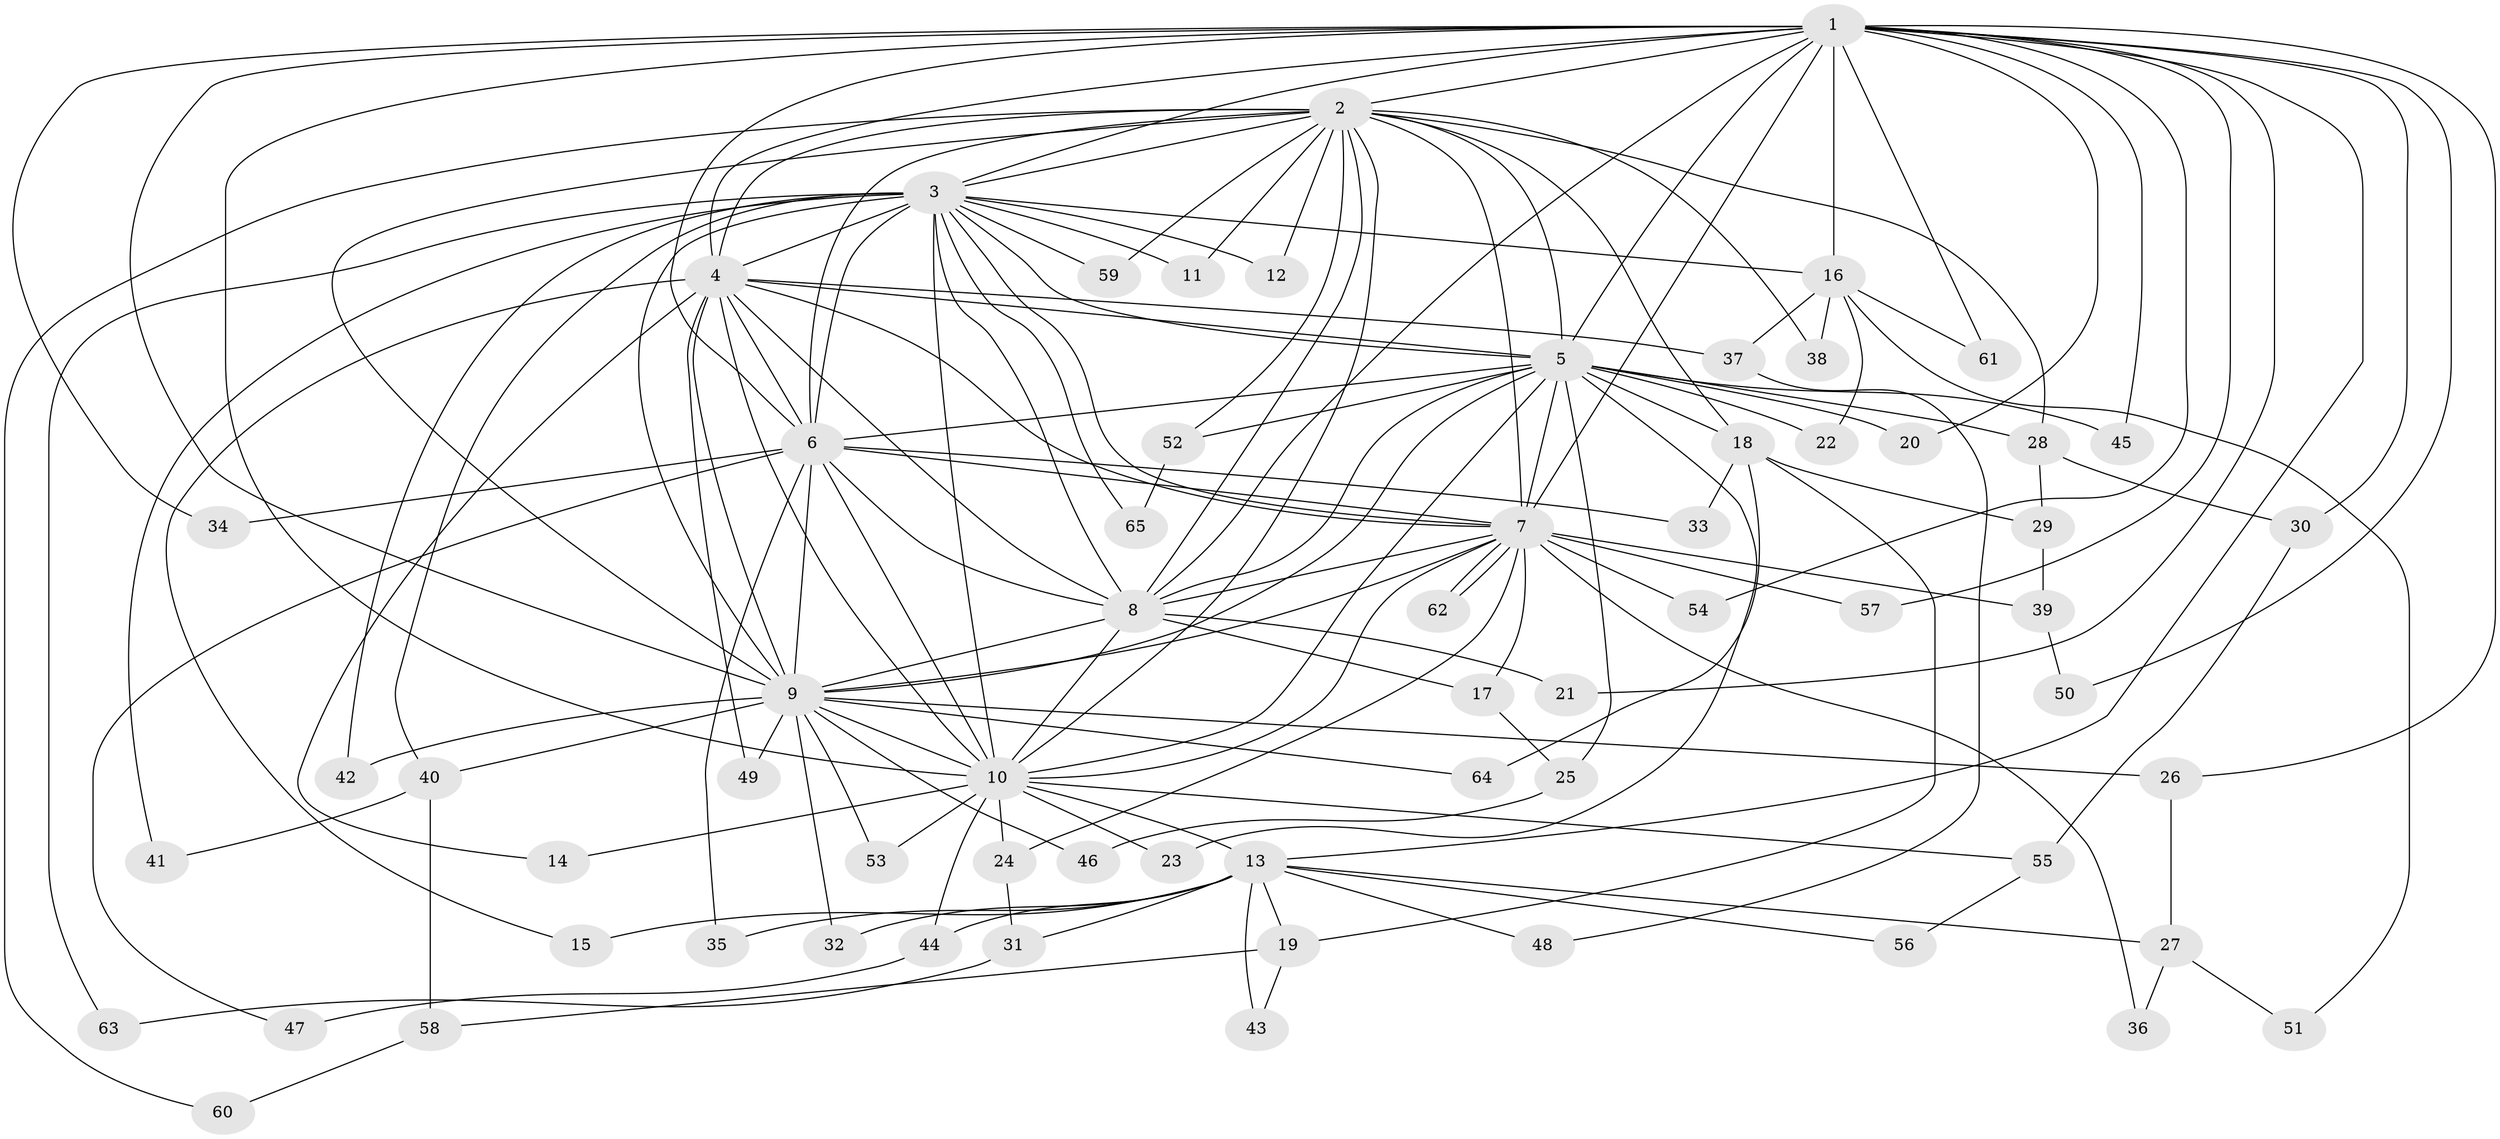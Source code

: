 // Generated by graph-tools (version 1.1) at 2025/11/02/27/25 16:11:03]
// undirected, 65 vertices, 155 edges
graph export_dot {
graph [start="1"]
  node [color=gray90,style=filled];
  1;
  2;
  3;
  4;
  5;
  6;
  7;
  8;
  9;
  10;
  11;
  12;
  13;
  14;
  15;
  16;
  17;
  18;
  19;
  20;
  21;
  22;
  23;
  24;
  25;
  26;
  27;
  28;
  29;
  30;
  31;
  32;
  33;
  34;
  35;
  36;
  37;
  38;
  39;
  40;
  41;
  42;
  43;
  44;
  45;
  46;
  47;
  48;
  49;
  50;
  51;
  52;
  53;
  54;
  55;
  56;
  57;
  58;
  59;
  60;
  61;
  62;
  63;
  64;
  65;
  1 -- 2;
  1 -- 3;
  1 -- 4;
  1 -- 5;
  1 -- 6;
  1 -- 7;
  1 -- 8;
  1 -- 9;
  1 -- 10;
  1 -- 13;
  1 -- 16;
  1 -- 20;
  1 -- 21;
  1 -- 26;
  1 -- 30;
  1 -- 34;
  1 -- 45;
  1 -- 50;
  1 -- 54;
  1 -- 57;
  1 -- 61;
  2 -- 3;
  2 -- 4;
  2 -- 5;
  2 -- 6;
  2 -- 7;
  2 -- 8;
  2 -- 9;
  2 -- 10;
  2 -- 11;
  2 -- 12;
  2 -- 18;
  2 -- 28;
  2 -- 38;
  2 -- 52;
  2 -- 59;
  2 -- 60;
  3 -- 4;
  3 -- 5;
  3 -- 6;
  3 -- 7;
  3 -- 8;
  3 -- 9;
  3 -- 10;
  3 -- 11;
  3 -- 12;
  3 -- 16;
  3 -- 40;
  3 -- 41;
  3 -- 42;
  3 -- 59;
  3 -- 63;
  3 -- 65;
  4 -- 5;
  4 -- 6;
  4 -- 7;
  4 -- 8;
  4 -- 9;
  4 -- 10;
  4 -- 14;
  4 -- 15;
  4 -- 37;
  4 -- 49;
  5 -- 6;
  5 -- 7;
  5 -- 8;
  5 -- 9;
  5 -- 10;
  5 -- 18;
  5 -- 20;
  5 -- 22;
  5 -- 23;
  5 -- 25;
  5 -- 28;
  5 -- 45;
  5 -- 52;
  6 -- 7;
  6 -- 8;
  6 -- 9;
  6 -- 10;
  6 -- 33;
  6 -- 34;
  6 -- 35;
  6 -- 47;
  7 -- 8;
  7 -- 9;
  7 -- 10;
  7 -- 17;
  7 -- 24;
  7 -- 36;
  7 -- 39;
  7 -- 54;
  7 -- 57;
  7 -- 62;
  7 -- 62;
  8 -- 9;
  8 -- 10;
  8 -- 17;
  8 -- 21;
  9 -- 10;
  9 -- 26;
  9 -- 32;
  9 -- 40;
  9 -- 42;
  9 -- 46;
  9 -- 49;
  9 -- 53;
  9 -- 64;
  10 -- 13;
  10 -- 14;
  10 -- 23;
  10 -- 24;
  10 -- 44;
  10 -- 53;
  10 -- 55;
  13 -- 15;
  13 -- 19;
  13 -- 27;
  13 -- 31;
  13 -- 32;
  13 -- 35;
  13 -- 43;
  13 -- 44;
  13 -- 48;
  13 -- 56;
  16 -- 22;
  16 -- 37;
  16 -- 38;
  16 -- 51;
  16 -- 61;
  17 -- 25;
  18 -- 19;
  18 -- 29;
  18 -- 33;
  18 -- 64;
  19 -- 43;
  19 -- 58;
  24 -- 31;
  25 -- 46;
  26 -- 27;
  27 -- 36;
  27 -- 51;
  28 -- 29;
  28 -- 30;
  29 -- 39;
  30 -- 55;
  31 -- 63;
  37 -- 48;
  39 -- 50;
  40 -- 41;
  40 -- 58;
  44 -- 47;
  52 -- 65;
  55 -- 56;
  58 -- 60;
}
